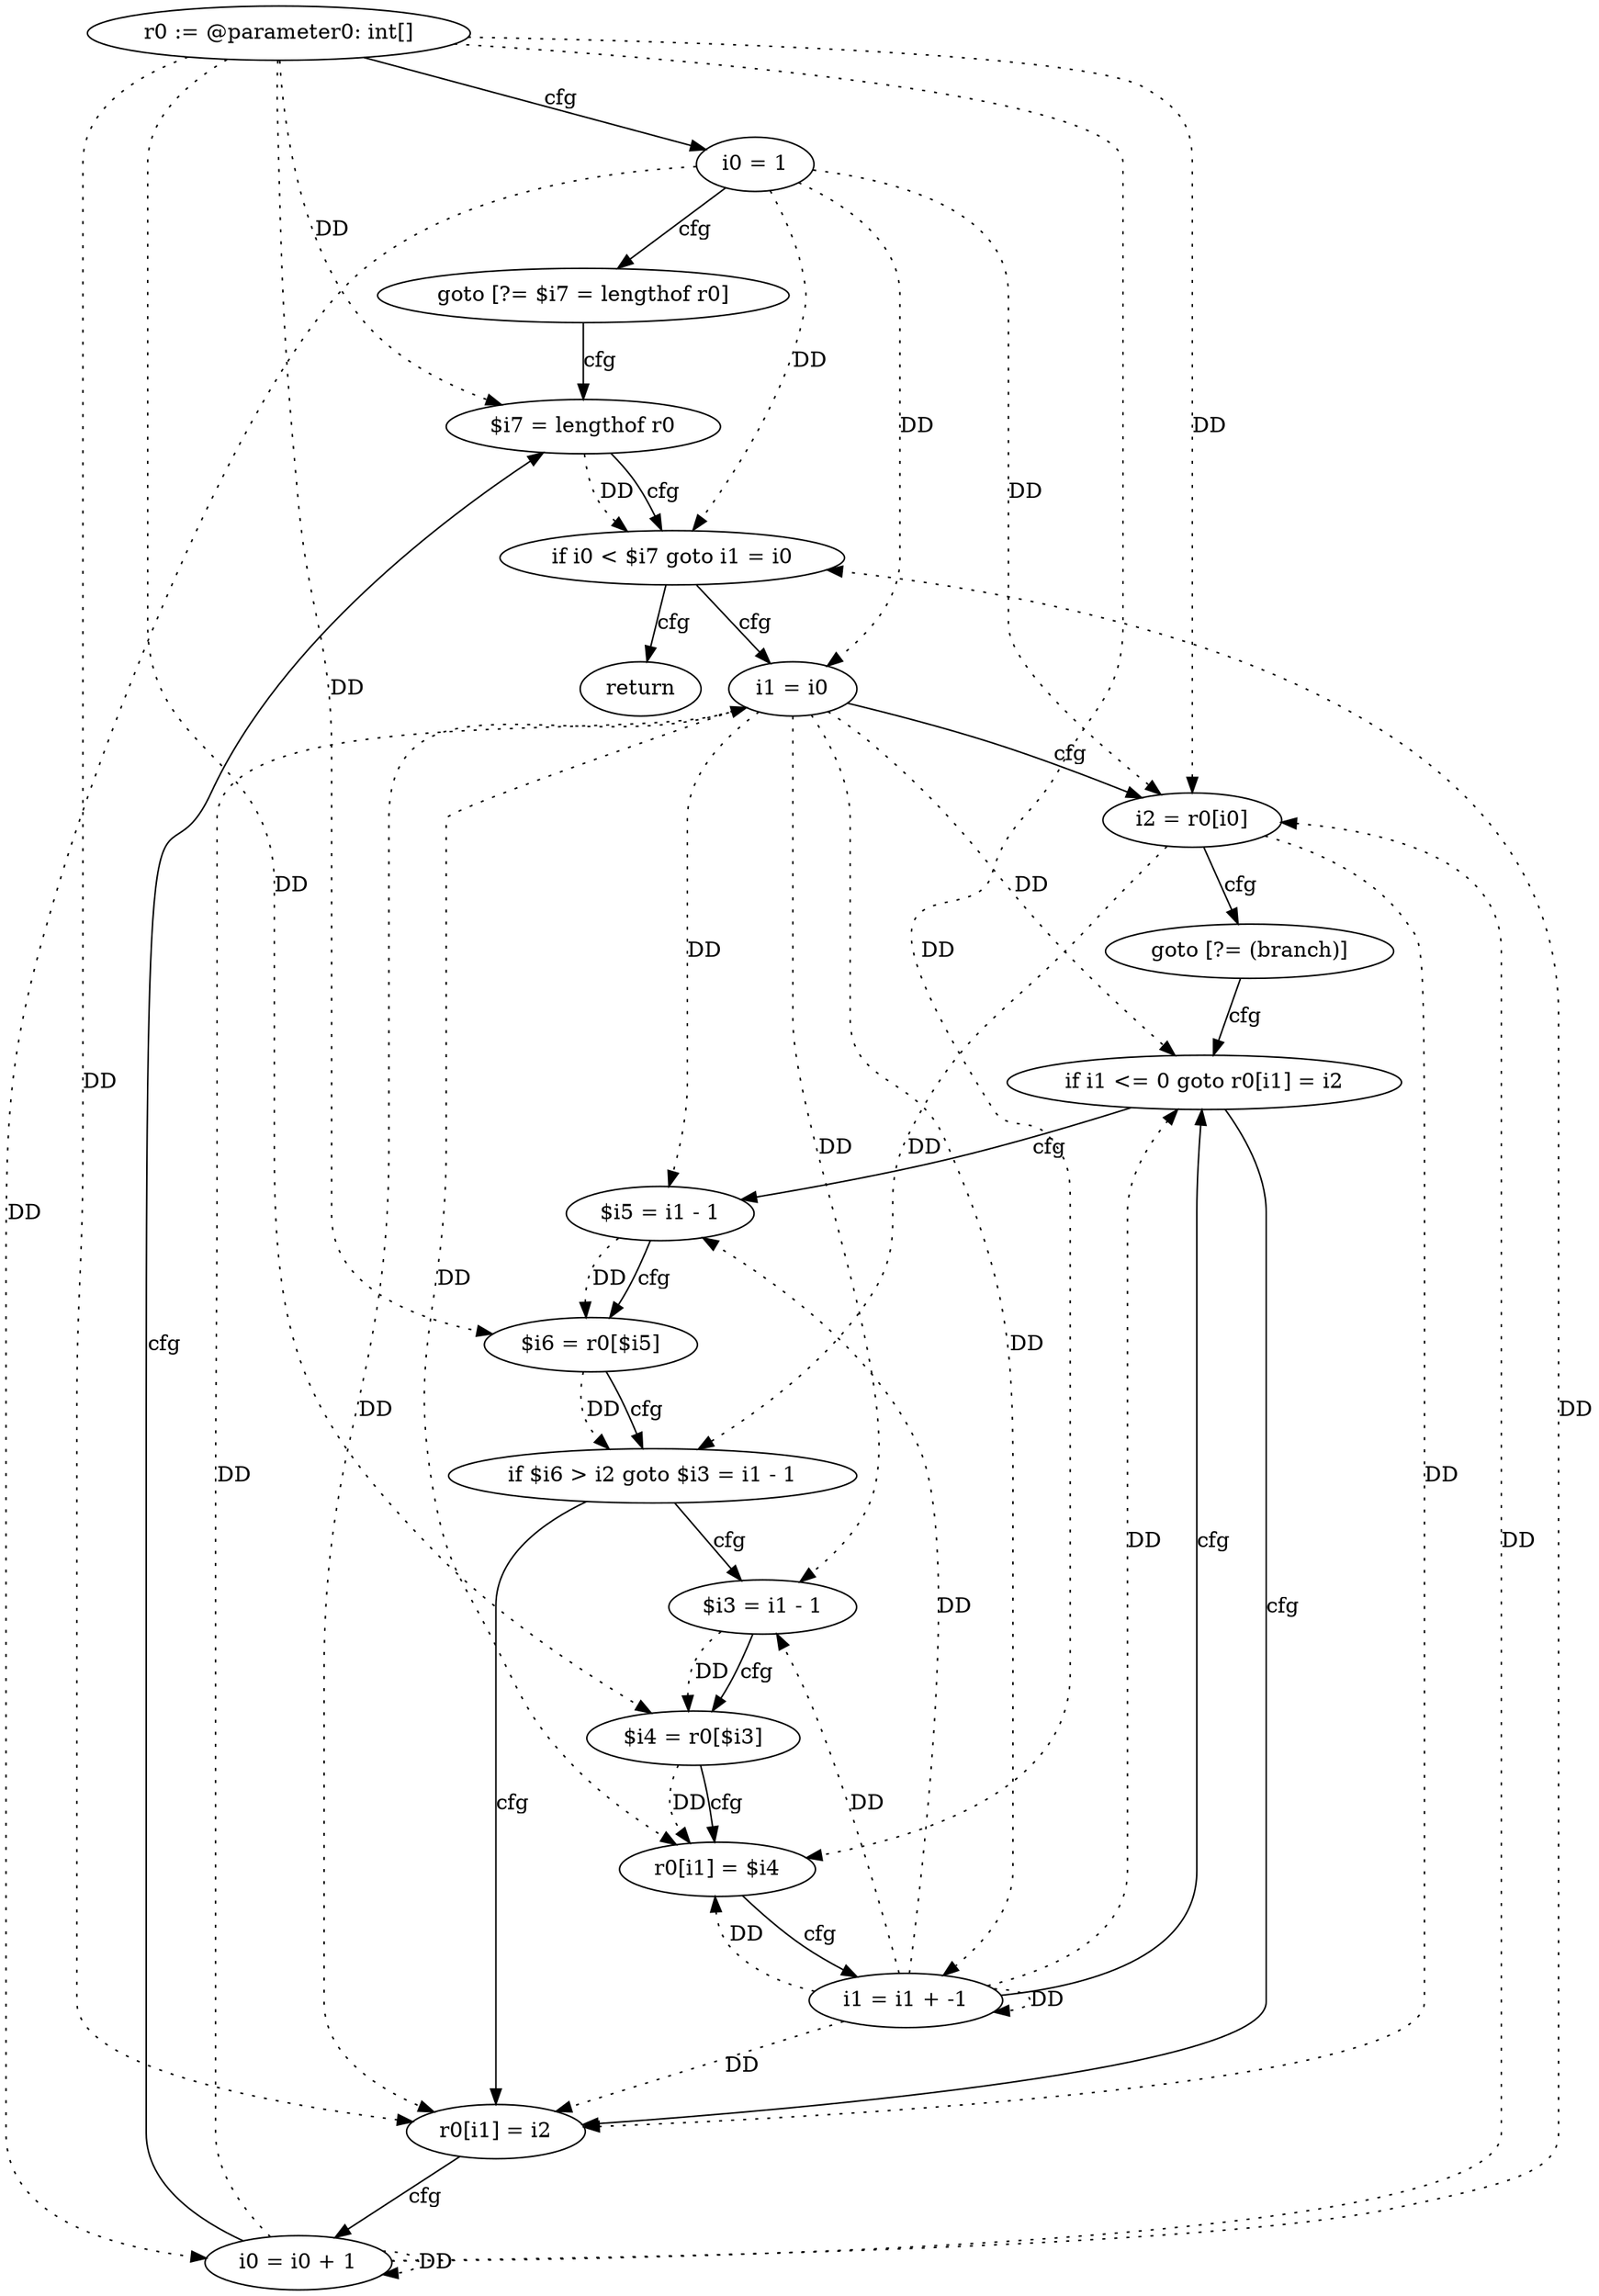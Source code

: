 digraph "insertion_sort" {
    "0" [label="r0 := @parameter0: int[]",];
    "1" [label="i0 = 1",];
    "2" [label="goto [?= $i7 = lengthof r0]",];
    "3" [label="i1 = i0",];
    "4" [label="i2 = r0[i0]",];
    "5" [label="goto [?= (branch)]",];
    "6" [label="$i3 = i1 - 1",];
    "7" [label="$i4 = r0[$i3]",];
    "8" [label="r0[i1] = $i4",];
    "9" [label="i1 = i1 + -1",];
    "10" [label="if i1 <= 0 goto r0[i1] = i2",];
    "11" [label="$i5 = i1 - 1",];
    "12" [label="$i6 = r0[$i5]",];
    "13" [label="if $i6 > i2 goto $i3 = i1 - 1",];
    "14" [label="r0[i1] = i2",];
    "15" [label="i0 = i0 + 1",];
    "16" [label="$i7 = lengthof r0",];
    "17" [label="if i0 < $i7 goto i1 = i0",];
    "18" [label="return",];
    "0"->"4" [label="DD",style=dotted,];
    "0"->"7" [label="DD",style=dotted,];
    "0"->"8" [label="DD",style=dotted,];
    "0"->"12" [label="DD",style=dotted,];
    "0"->"14" [label="DD",style=dotted,];
    "0"->"16" [label="DD",style=dotted,];
    "1"->"3" [label="DD",style=dotted,];
    "1"->"4" [label="DD",style=dotted,];
    "1"->"15" [label="DD",style=dotted,];
    "1"->"17" [label="DD",style=dotted,];
    "3"->"6" [label="DD",style=dotted,];
    "3"->"8" [label="DD",style=dotted,];
    "3"->"9" [label="DD",style=dotted,];
    "3"->"10" [label="DD",style=dotted,];
    "3"->"11" [label="DD",style=dotted,];
    "3"->"14" [label="DD",style=dotted,];
    "4"->"13" [label="DD",style=dotted,];
    "4"->"14" [label="DD",style=dotted,];
    "6"->"7" [label="DD",style=dotted,];
    "7"->"8" [label="DD",style=dotted,];
    "9"->"6" [label="DD",style=dotted,];
    "9"->"8" [label="DD",style=dotted,];
    "9"->"9" [label="DD",style=dotted,];
    "9"->"10" [label="DD",style=dotted,];
    "9"->"11" [label="DD",style=dotted,];
    "9"->"14" [label="DD",style=dotted,];
    "11"->"12" [label="DD",style=dotted,];
    "12"->"13" [label="DD",style=dotted,];
    "15"->"3" [label="DD",style=dotted,];
    "15"->"4" [label="DD",style=dotted,];
    "15"->"15" [label="DD",style=dotted,];
    "15"->"17" [label="DD",style=dotted,];
    "16"->"17" [label="DD",style=dotted,];
    "0"->"1" [label="cfg",];
    "1"->"2" [label="cfg",];
    "2"->"16" [label="cfg",];
    "3"->"4" [label="cfg",];
    "4"->"5" [label="cfg",];
    "5"->"10" [label="cfg",];
    "6"->"7" [label="cfg",];
    "7"->"8" [label="cfg",];
    "8"->"9" [label="cfg",];
    "9"->"10" [label="cfg",];
    "10"->"11" [label="cfg",];
    "10"->"14" [label="cfg",];
    "11"->"12" [label="cfg",];
    "12"->"13" [label="cfg",];
    "13"->"14" [label="cfg",];
    "13"->"6" [label="cfg",];
    "14"->"15" [label="cfg",];
    "15"->"16" [label="cfg",];
    "16"->"17" [label="cfg",];
    "17"->"18" [label="cfg",];
    "17"->"3" [label="cfg",];
}
